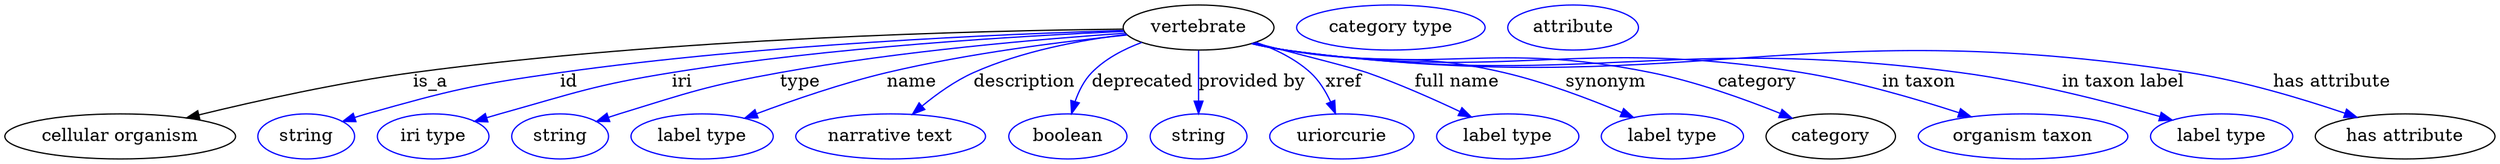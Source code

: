digraph {
	graph [bb="0,0,1979.1,123"];
	node [label="\N"];
	vertebrate	[height=0.5,
		label=vertebrate,
		pos="948.64,105",
		width=1.661];
	"cellular organism"	[height=0.5,
		pos="91.642,18",
		width=2.5456];
	vertebrate -> "cellular organism"	[label=is_a,
		lp="339.64,61.5",
		pos="e,144.67,32.781 888.65,103.7 777.22,102.46 530.99,96.539 325.64,69 267.14,61.155 201.5,46.617 154.67,35.232"];
	id	[color=blue,
		height=0.5,
		label=string,
		pos="239.64,18",
		width=1.0652];
	vertebrate -> id	[color=blue,
		label=id,
		lp="451.64,61.5",
		pos="e,268.63,29.966 889.4,102.53 794.92,99.592 604.49,91.242 444.64,69 374.02,59.174 356.29,55.278 287.64,36 284.54,35.128 281.34,34.158 \
278.14,33.138",
		style=solid];
	iri	[color=blue,
		height=0.5,
		label="iri type",
		pos="340.64,18",
		width=1.2277];
	vertebrate -> iri	[color=blue,
		label=iri,
		lp="538.64,61.5",
		pos="e,374.2,29.94 889.45,101.92 808.14,98.418 657.52,89.578 530.64,69 479.49,60.704 422.14,44.645 383.95,32.959",
		style=solid];
	type	[color=blue,
		height=0.5,
		label=string,
		pos="441.64,18",
		width=1.0652];
	vertebrate -> type	[color=blue,
		label=type,
		lp="632.64,61.5",
		pos="e,470.58,29.953 890.7,100.49 824.15,95.855 711.89,86.202 616.64,69 558.83,58.559 544.77,53.344 488.64,36 485.88,35.147 483.05,34.229 \
480.2,33.277",
		style=solid];
	name	[color=blue,
		height=0.5,
		label="label type",
		pos="554.64,18",
		width=1.5707];
	vertebrate -> name	[color=blue,
		label=name,
		lp="720.64,61.5",
		pos="e,588.32,32.579 891.93,99.087 841.29,93.971 765.34,84.495 700.64,69 665.45,60.571 626.75,47.117 598.04,36.287",
		style=solid];
	description	[color=blue,
		height=0.5,
		label="narrative text",
		pos="704.64,18",
		width=2.0943];
	vertebrate -> description	[color=blue,
		label=description,
		lp="810.14,61.5",
		pos="e,721.66,35.679 891.37,99.584 855.19,95.177 808.16,86.407 769.64,69 755.13,62.443 740.89,52.071 729.46,42.469",
		style=solid];
	deprecated	[color=blue,
		height=0.5,
		label=boolean,
		pos="844.64,18",
		width=1.2999];
	vertebrate -> deprecated	[color=blue,
		label=deprecated,
		lp="904.14,61.5",
		pos="e,847.56,36.167 903.5,93.107 889.25,87.808 874.44,80.095 863.64,69 857.47,62.659 853.26,54.114 850.41,45.882",
		style=solid];
	"provided by"	[color=blue,
		height=0.5,
		label=string,
		pos="947.64,18",
		width=1.0652];
	vertebrate -> "provided by"	[color=blue,
		label="provided by",
		lp="991.14,61.5",
		pos="e,947.84,36.175 948.44,86.799 948.3,75.163 948.12,59.548 947.96,46.237",
		style=solid];
	xref	[color=blue,
		height=0.5,
		label=uriorcurie,
		pos="1061.6,18",
		width=1.5887];
	vertebrate -> xref	[color=blue,
		label=xref,
		lp="1063.1,61.5",
		pos="e,1056.9,36.258 994.42,93.283 1009.6,87.962 1025.6,80.192 1037.6,69 1044.4,62.686 1049.5,54.045 1053.2,45.723",
		style=solid];
	"full name"	[color=blue,
		height=0.5,
		label="label type",
		pos="1193.6,18",
		width=1.5707];
	vertebrate -> "full name"	[color=blue,
		label="full name",
		lp="1153.1,61.5",
		pos="e,1164.7,33.488 993.43,93.043 1025.4,85.071 1065.4,74.71 1081.6,69 1106.8,60.128 1134.2,47.945 1155.6,37.827",
		style=solid];
	synonym	[color=blue,
		height=0.5,
		label="label type",
		pos="1324.6,18",
		width=1.5707];
	vertebrate -> synonym	[color=blue,
		label=synonym,
		lp="1271.6,61.5",
		pos="e,1293.7,33.128 991.88,92.38 1000.4,90.371 1009.3,88.462 1017.6,87 1093.8,73.722 1115.4,86.654 1190.6,69 1223,61.399 1258.3,48.05 \
1284.4,37.057",
		style=solid];
	category	[height=0.5,
		pos="1450.6,18",
		width=1.4263];
	vertebrate -> category	[color=blue,
		label=category,
		lp="1392.1,61.5",
		pos="e,1419.8,32.556 991.1,92.273 999.82,90.222 1009,88.324 1017.6,87 1145.3,67.475 1181.1,94.551 1307.6,69 1343.3,61.808 1382.1,47.809 \
1410.3,36.448",
		style=solid];
	"in taxon"	[color=blue,
		height=0.5,
		label="organism taxon",
		pos="1603.6,18",
		width=2.3109];
	vertebrate -> "in taxon"	[color=blue,
		label="in taxon",
		lp="1520.6,61.5",
		pos="e,1562.3,33.706 991.08,92.15 999.8,90.108 1009,88.246 1017.6,87 1198.2,61.056 1247.6,98.12 1427.6,69 1470.5,62.077 1517.7,48.317 \
1552.4,36.983",
		style=solid];
	"in taxon label"	[color=blue,
		height=0.5,
		label="label type",
		pos="1761.6,18",
		width=1.5707];
	vertebrate -> "in taxon label"	[color=blue,
		label="in taxon label",
		lp="1683.1,61.5",
		pos="e,1722.2,31.095 990.7,92.166 999.54,90.096 1008.8,88.218 1017.6,87 1253.7,54.313 1317.3,100.12 1553.6,69 1608.9,61.726 1670.8,45.815 \
1712.6,33.882",
		style=solid];
	"has attribute"	[height=0.5,
		pos="1907.6,18",
		width=1.9859];
	vertebrate -> "has attribute"	[color=blue,
		label="has attribute",
		lp="1849.6,61.5",
		pos="e,1869.3,33.225 990.69,92.108 999.53,90.042 1008.8,88.181 1017.6,87 1334,44.57 1420.2,117.96 1735.6,69 1778.4,62.358 1825.6,48.148 \
1859.7,36.568",
		style=solid];
	"named thing_category"	[color=blue,
		height=0.5,
		label="category type",
		pos="1101.6,105",
		width=2.0762];
	"organismal entity_has attribute"	[color=blue,
		height=0.5,
		label=attribute,
		pos="1246.6,105",
		width=1.4443];
}
